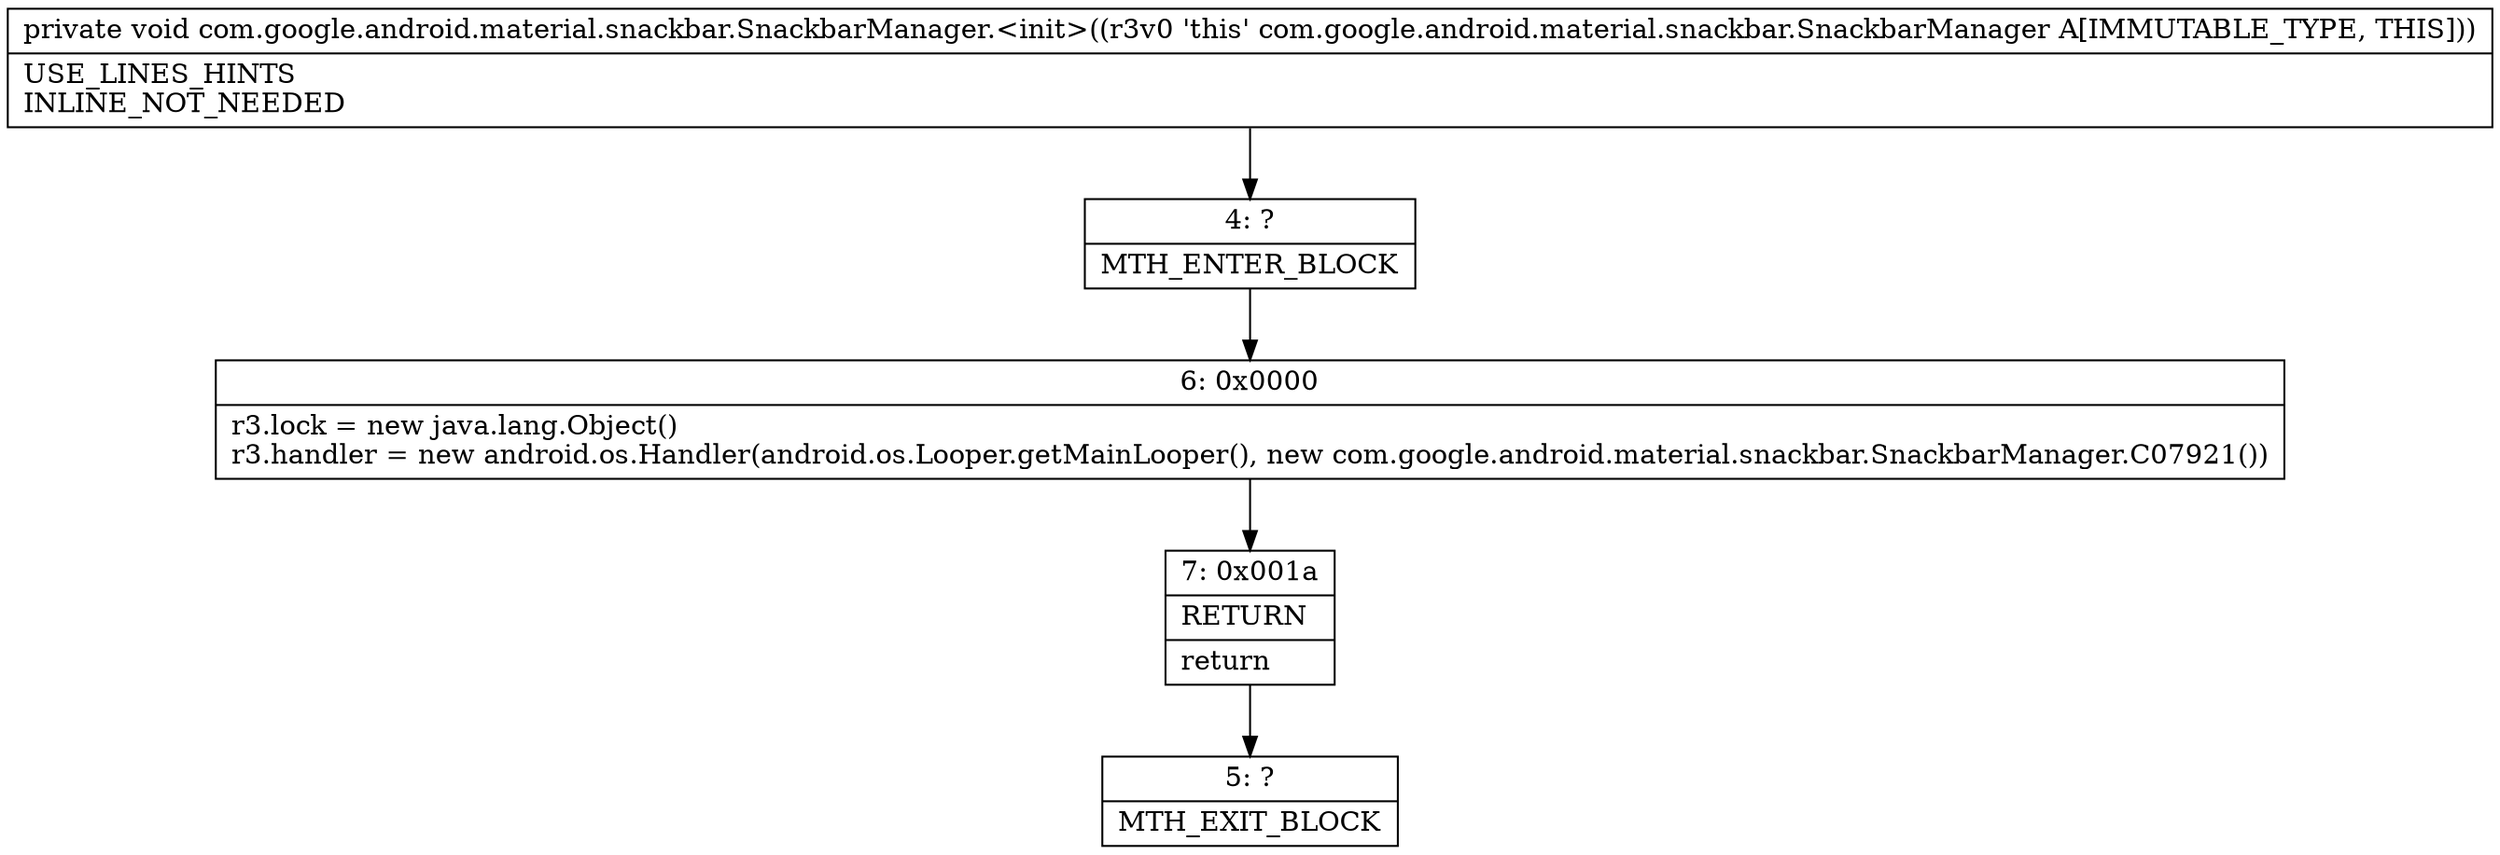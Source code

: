 digraph "CFG forcom.google.android.material.snackbar.SnackbarManager.\<init\>()V" {
Node_4 [shape=record,label="{4\:\ ?|MTH_ENTER_BLOCK\l}"];
Node_6 [shape=record,label="{6\:\ 0x0000|r3.lock = new java.lang.Object()\lr3.handler = new android.os.Handler(android.os.Looper.getMainLooper(), new com.google.android.material.snackbar.SnackbarManager.C07921())\l}"];
Node_7 [shape=record,label="{7\:\ 0x001a|RETURN\l|return\l}"];
Node_5 [shape=record,label="{5\:\ ?|MTH_EXIT_BLOCK\l}"];
MethodNode[shape=record,label="{private void com.google.android.material.snackbar.SnackbarManager.\<init\>((r3v0 'this' com.google.android.material.snackbar.SnackbarManager A[IMMUTABLE_TYPE, THIS]))  | USE_LINES_HINTS\lINLINE_NOT_NEEDED\l}"];
MethodNode -> Node_4;Node_4 -> Node_6;
Node_6 -> Node_7;
Node_7 -> Node_5;
}

